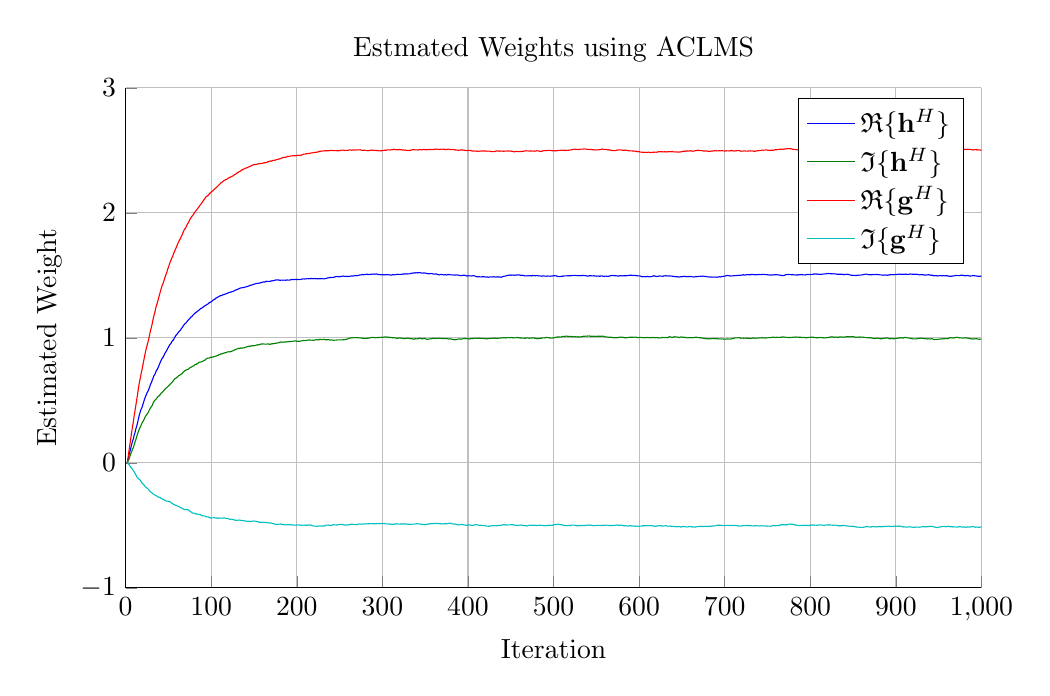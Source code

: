 % This file was created by matlab2tikz v0.4.7 (commit 44134c85eb3358c0baa3170d61c6d0937d5641a2) running on MATLAB 8.3.
% Copyright (c) 2008--2014, Nico Schlömer <nico.schloemer@gmail.com>
% All rights reserved.
% Minimal pgfplots version: 1.3
% 
% The latest updates can be retrieved from
%   http://www.mathworks.com/matlabcentral/fileexchange/22022-matlab2tikz
% where you can also make suggestions and rate matlab2tikz.
% 
%
% defining custom colors
\definecolor{mycolor1}{rgb}{0.0,0.75,0.75}%
%
\begin{tikzpicture}

\begin{axis}[%
width=4.279in,
height=2.5in,
scale only axis,
xmin=0,
xmax=1000,
xlabel={Iteration},
xmajorgrids,
ymin=-1,
ymax=3,
ylabel={Estimated Weight},
ymajorgrids,
title={Estmated Weights using ACLMS},
axis x line*=bottom,
axis y line*=left,
legend style={draw=black,fill=white,legend cell align=left}
]
\addplot [color=blue,solid]
  table[row sep=crcr]{1	0\\
2	0\\
3	0.033\\
4	0.066\\
5	0.091\\
6	0.116\\
7	0.147\\
8	0.171\\
9	0.191\\
10	0.222\\
11	0.244\\
12	0.273\\
13	0.296\\
14	0.322\\
15	0.354\\
16	0.385\\
17	0.407\\
18	0.428\\
19	0.441\\
20	0.463\\
21	0.485\\
22	0.507\\
23	0.527\\
24	0.543\\
25	0.56\\
26	0.572\\
27	0.588\\
28	0.605\\
29	0.627\\
30	0.64\\
31	0.66\\
32	0.678\\
33	0.696\\
34	0.706\\
35	0.722\\
36	0.74\\
37	0.748\\
38	0.763\\
39	0.78\\
40	0.797\\
41	0.813\\
42	0.828\\
43	0.839\\
44	0.848\\
45	0.862\\
46	0.878\\
47	0.888\\
48	0.9\\
49	0.914\\
50	0.924\\
51	0.938\\
52	0.949\\
53	0.956\\
54	0.97\\
55	0.979\\
56	0.985\\
57	1.0\\
58	1.011\\
59	1.022\\
60	1.029\\
61	1.038\\
62	1.048\\
63	1.054\\
64	1.061\\
65	1.074\\
66	1.081\\
67	1.092\\
68	1.102\\
69	1.111\\
70	1.117\\
71	1.123\\
72	1.134\\
73	1.141\\
74	1.149\\
75	1.154\\
76	1.165\\
77	1.168\\
78	1.176\\
79	1.184\\
80	1.191\\
81	1.197\\
82	1.203\\
83	1.207\\
84	1.212\\
85	1.218\\
86	1.223\\
87	1.23\\
88	1.236\\
89	1.238\\
90	1.244\\
91	1.248\\
92	1.253\\
93	1.258\\
94	1.262\\
95	1.267\\
96	1.27\\
97	1.276\\
98	1.283\\
99	1.285\\
100	1.289\\
101	1.295\\
102	1.302\\
103	1.304\\
104	1.308\\
105	1.315\\
106	1.32\\
107	1.323\\
108	1.327\\
109	1.331\\
110	1.336\\
111	1.337\\
112	1.338\\
113	1.342\\
114	1.346\\
115	1.347\\
116	1.35\\
117	1.351\\
118	1.356\\
119	1.356\\
120	1.361\\
121	1.364\\
122	1.364\\
123	1.367\\
124	1.369\\
125	1.371\\
126	1.373\\
127	1.378\\
128	1.381\\
129	1.383\\
130	1.386\\
131	1.39\\
132	1.391\\
133	1.396\\
134	1.398\\
135	1.4\\
136	1.401\\
137	1.402\\
138	1.403\\
139	1.405\\
140	1.407\\
141	1.409\\
142	1.41\\
143	1.414\\
144	1.415\\
145	1.419\\
146	1.42\\
147	1.423\\
148	1.424\\
149	1.427\\
150	1.429\\
151	1.432\\
152	1.433\\
153	1.435\\
154	1.436\\
155	1.438\\
156	1.437\\
157	1.439\\
158	1.443\\
159	1.442\\
160	1.445\\
161	1.448\\
162	1.447\\
163	1.447\\
164	1.453\\
165	1.451\\
166	1.452\\
167	1.452\\
168	1.452\\
169	1.453\\
170	1.455\\
171	1.457\\
172	1.456\\
173	1.458\\
174	1.46\\
175	1.463\\
176	1.463\\
177	1.464\\
178	1.463\\
179	1.463\\
180	1.461\\
181	1.461\\
182	1.462\\
183	1.462\\
184	1.461\\
185	1.462\\
186	1.462\\
187	1.46\\
188	1.463\\
189	1.463\\
190	1.462\\
191	1.462\\
192	1.463\\
193	1.465\\
194	1.467\\
195	1.467\\
196	1.466\\
197	1.467\\
198	1.467\\
199	1.468\\
200	1.466\\
201	1.467\\
202	1.468\\
203	1.466\\
204	1.468\\
205	1.468\\
206	1.47\\
207	1.472\\
208	1.472\\
209	1.47\\
210	1.472\\
211	1.472\\
212	1.474\\
213	1.474\\
214	1.473\\
215	1.474\\
216	1.473\\
217	1.475\\
218	1.474\\
219	1.473\\
220	1.475\\
221	1.474\\
222	1.473\\
223	1.474\\
224	1.473\\
225	1.473\\
226	1.472\\
227	1.474\\
228	1.473\\
229	1.474\\
230	1.474\\
231	1.472\\
232	1.472\\
233	1.474\\
234	1.475\\
235	1.476\\
236	1.48\\
237	1.48\\
238	1.482\\
239	1.483\\
240	1.483\\
241	1.483\\
242	1.484\\
243	1.484\\
244	1.487\\
245	1.488\\
246	1.49\\
247	1.492\\
248	1.49\\
249	1.489\\
250	1.488\\
251	1.491\\
252	1.492\\
253	1.492\\
254	1.495\\
255	1.494\\
256	1.492\\
257	1.492\\
258	1.491\\
259	1.493\\
260	1.491\\
261	1.492\\
262	1.493\\
263	1.494\\
264	1.496\\
265	1.494\\
266	1.495\\
267	1.497\\
268	1.498\\
269	1.498\\
270	1.497\\
271	1.498\\
272	1.5\\
273	1.502\\
274	1.503\\
275	1.504\\
276	1.507\\
277	1.506\\
278	1.505\\
279	1.508\\
280	1.507\\
281	1.507\\
282	1.51\\
283	1.507\\
284	1.507\\
285	1.508\\
286	1.507\\
287	1.51\\
288	1.509\\
289	1.51\\
290	1.511\\
291	1.509\\
292	1.51\\
293	1.511\\
294	1.51\\
295	1.507\\
296	1.507\\
297	1.506\\
298	1.505\\
299	1.506\\
300	1.504\\
301	1.505\\
302	1.505\\
303	1.504\\
304	1.506\\
305	1.505\\
306	1.506\\
307	1.506\\
308	1.503\\
309	1.504\\
310	1.502\\
311	1.503\\
312	1.506\\
313	1.505\\
314	1.504\\
315	1.505\\
316	1.507\\
317	1.509\\
318	1.508\\
319	1.508\\
320	1.508\\
321	1.508\\
322	1.508\\
323	1.509\\
324	1.511\\
325	1.511\\
326	1.511\\
327	1.511\\
328	1.513\\
329	1.511\\
330	1.512\\
331	1.512\\
332	1.512\\
333	1.516\\
334	1.516\\
335	1.518\\
336	1.519\\
337	1.519\\
338	1.519\\
339	1.521\\
340	1.52\\
341	1.522\\
342	1.52\\
343	1.522\\
344	1.522\\
345	1.52\\
346	1.518\\
347	1.518\\
348	1.52\\
349	1.518\\
350	1.519\\
351	1.517\\
352	1.515\\
353	1.514\\
354	1.512\\
355	1.514\\
356	1.514\\
357	1.514\\
358	1.514\\
359	1.512\\
360	1.51\\
361	1.51\\
362	1.511\\
363	1.512\\
364	1.508\\
365	1.506\\
366	1.504\\
367	1.505\\
368	1.507\\
369	1.507\\
370	1.506\\
371	1.505\\
372	1.503\\
373	1.506\\
374	1.505\\
375	1.503\\
376	1.505\\
377	1.507\\
378	1.507\\
379	1.505\\
380	1.504\\
381	1.504\\
382	1.504\\
383	1.502\\
384	1.502\\
385	1.503\\
386	1.503\\
387	1.504\\
388	1.502\\
389	1.502\\
390	1.5\\
391	1.498\\
392	1.498\\
393	1.499\\
394	1.501\\
395	1.501\\
396	1.501\\
397	1.499\\
398	1.497\\
399	1.494\\
400	1.496\\
401	1.497\\
402	1.496\\
403	1.496\\
404	1.495\\
405	1.496\\
406	1.498\\
407	1.497\\
408	1.495\\
409	1.493\\
410	1.489\\
411	1.489\\
412	1.488\\
413	1.49\\
414	1.488\\
415	1.488\\
416	1.487\\
417	1.489\\
418	1.489\\
419	1.489\\
420	1.487\\
421	1.486\\
422	1.487\\
423	1.487\\
424	1.485\\
425	1.486\\
426	1.488\\
427	1.488\\
428	1.487\\
429	1.488\\
430	1.489\\
431	1.487\\
432	1.486\\
433	1.488\\
434	1.487\\
435	1.489\\
436	1.486\\
437	1.487\\
438	1.486\\
439	1.485\\
440	1.488\\
441	1.491\\
442	1.493\\
443	1.494\\
444	1.494\\
445	1.498\\
446	1.499\\
447	1.5\\
448	1.501\\
449	1.503\\
450	1.503\\
451	1.501\\
452	1.502\\
453	1.503\\
454	1.501\\
455	1.502\\
456	1.501\\
457	1.504\\
458	1.503\\
459	1.504\\
460	1.503\\
461	1.502\\
462	1.499\\
463	1.501\\
464	1.501\\
465	1.498\\
466	1.497\\
467	1.496\\
468	1.496\\
469	1.497\\
470	1.496\\
471	1.497\\
472	1.498\\
473	1.498\\
474	1.495\\
475	1.499\\
476	1.499\\
477	1.497\\
478	1.498\\
479	1.497\\
480	1.498\\
481	1.498\\
482	1.497\\
483	1.495\\
484	1.496\\
485	1.496\\
486	1.493\\
487	1.495\\
488	1.496\\
489	1.495\\
490	1.494\\
491	1.494\\
492	1.493\\
493	1.495\\
494	1.494\\
495	1.494\\
496	1.493\\
497	1.494\\
498	1.495\\
499	1.495\\
500	1.498\\
501	1.497\\
502	1.496\\
503	1.497\\
504	1.494\\
505	1.49\\
506	1.492\\
507	1.49\\
508	1.49\\
509	1.493\\
510	1.493\\
511	1.492\\
512	1.496\\
513	1.496\\
514	1.496\\
515	1.496\\
516	1.497\\
517	1.496\\
518	1.497\\
519	1.497\\
520	1.497\\
521	1.499\\
522	1.498\\
523	1.499\\
524	1.5\\
525	1.499\\
526	1.499\\
527	1.498\\
528	1.498\\
529	1.497\\
530	1.499\\
531	1.498\\
532	1.497\\
533	1.499\\
534	1.501\\
535	1.498\\
536	1.498\\
537	1.498\\
538	1.497\\
539	1.495\\
540	1.494\\
541	1.495\\
542	1.497\\
543	1.497\\
544	1.497\\
545	1.496\\
546	1.496\\
547	1.497\\
548	1.495\\
549	1.496\\
550	1.493\\
551	1.494\\
552	1.494\\
553	1.495\\
554	1.492\\
555	1.495\\
556	1.496\\
557	1.495\\
558	1.493\\
559	1.491\\
560	1.494\\
561	1.494\\
562	1.493\\
563	1.492\\
564	1.492\\
565	1.495\\
566	1.495\\
567	1.498\\
568	1.499\\
569	1.499\\
570	1.498\\
571	1.499\\
572	1.497\\
573	1.497\\
574	1.496\\
575	1.495\\
576	1.495\\
577	1.497\\
578	1.496\\
579	1.497\\
580	1.496\\
581	1.497\\
582	1.496\\
583	1.497\\
584	1.497\\
585	1.497\\
586	1.498\\
587	1.499\\
588	1.5\\
589	1.501\\
590	1.501\\
591	1.501\\
592	1.5\\
593	1.5\\
594	1.5\\
595	1.499\\
596	1.499\\
597	1.497\\
598	1.497\\
599	1.496\\
600	1.496\\
601	1.495\\
602	1.493\\
603	1.49\\
604	1.489\\
605	1.49\\
606	1.49\\
607	1.489\\
608	1.489\\
609	1.491\\
610	1.491\\
611	1.489\\
612	1.488\\
613	1.49\\
614	1.49\\
615	1.492\\
616	1.493\\
617	1.497\\
618	1.496\\
619	1.493\\
620	1.491\\
621	1.492\\
622	1.493\\
623	1.494\\
624	1.495\\
625	1.494\\
626	1.494\\
627	1.493\\
628	1.493\\
629	1.496\\
630	1.496\\
631	1.498\\
632	1.495\\
633	1.496\\
634	1.495\\
635	1.495\\
636	1.496\\
637	1.495\\
638	1.494\\
639	1.493\\
640	1.491\\
641	1.492\\
642	1.49\\
643	1.489\\
644	1.489\\
645	1.489\\
646	1.487\\
647	1.487\\
648	1.488\\
649	1.49\\
650	1.489\\
651	1.491\\
652	1.491\\
653	1.493\\
654	1.49\\
655	1.489\\
656	1.49\\
657	1.49\\
658	1.491\\
659	1.489\\
660	1.491\\
661	1.491\\
662	1.488\\
663	1.488\\
664	1.487\\
665	1.488\\
666	1.491\\
667	1.489\\
668	1.491\\
669	1.492\\
670	1.492\\
671	1.492\\
672	1.493\\
673	1.494\\
674	1.493\\
675	1.494\\
676	1.493\\
677	1.49\\
678	1.491\\
679	1.49\\
680	1.488\\
681	1.488\\
682	1.487\\
683	1.487\\
684	1.486\\
685	1.487\\
686	1.486\\
687	1.486\\
688	1.486\\
689	1.487\\
690	1.486\\
691	1.485\\
692	1.487\\
693	1.487\\
694	1.489\\
695	1.487\\
696	1.489\\
697	1.492\\
698	1.492\\
699	1.493\\
700	1.494\\
701	1.495\\
702	1.498\\
703	1.5\\
704	1.498\\
705	1.497\\
706	1.496\\
707	1.494\\
708	1.496\\
709	1.496\\
710	1.496\\
711	1.497\\
712	1.498\\
713	1.498\\
714	1.499\\
715	1.499\\
716	1.5\\
717	1.501\\
718	1.5\\
719	1.501\\
720	1.503\\
721	1.503\\
722	1.505\\
723	1.502\\
724	1.503\\
725	1.504\\
726	1.506\\
727	1.506\\
728	1.505\\
729	1.506\\
730	1.504\\
731	1.507\\
732	1.507\\
733	1.507\\
734	1.506\\
735	1.505\\
736	1.505\\
737	1.504\\
738	1.507\\
739	1.505\\
740	1.507\\
741	1.507\\
742	1.506\\
743	1.507\\
744	1.508\\
745	1.508\\
746	1.508\\
747	1.506\\
748	1.506\\
749	1.506\\
750	1.505\\
751	1.503\\
752	1.504\\
753	1.502\\
754	1.503\\
755	1.503\\
756	1.503\\
757	1.504\\
758	1.505\\
759	1.504\\
760	1.506\\
761	1.506\\
762	1.503\\
763	1.504\\
764	1.503\\
765	1.502\\
766	1.499\\
767	1.499\\
768	1.499\\
769	1.498\\
770	1.501\\
771	1.505\\
772	1.506\\
773	1.506\\
774	1.508\\
775	1.507\\
776	1.506\\
777	1.506\\
778	1.505\\
779	1.505\\
780	1.506\\
781	1.504\\
782	1.504\\
783	1.503\\
784	1.503\\
785	1.502\\
786	1.505\\
787	1.505\\
788	1.504\\
789	1.506\\
790	1.506\\
791	1.505\\
792	1.504\\
793	1.504\\
794	1.503\\
795	1.505\\
796	1.508\\
797	1.507\\
798	1.508\\
799	1.506\\
800	1.506\\
801	1.508\\
802	1.508\\
803	1.508\\
804	1.511\\
805	1.511\\
806	1.511\\
807	1.509\\
808	1.512\\
809	1.51\\
810	1.509\\
811	1.508\\
812	1.508\\
813	1.509\\
814	1.51\\
815	1.51\\
816	1.511\\
817	1.512\\
818	1.512\\
819	1.513\\
820	1.514\\
821	1.516\\
822	1.514\\
823	1.514\\
824	1.513\\
825	1.513\\
826	1.512\\
827	1.513\\
828	1.512\\
829	1.512\\
830	1.511\\
831	1.509\\
832	1.509\\
833	1.509\\
834	1.509\\
835	1.509\\
836	1.509\\
837	1.509\\
838	1.508\\
839	1.505\\
840	1.507\\
841	1.508\\
842	1.508\\
843	1.508\\
844	1.509\\
845	1.506\\
846	1.505\\
847	1.502\\
848	1.501\\
849	1.501\\
850	1.5\\
851	1.5\\
852	1.5\\
853	1.499\\
854	1.498\\
855	1.502\\
856	1.501\\
857	1.502\\
858	1.502\\
859	1.502\\
860	1.504\\
861	1.504\\
862	1.506\\
863	1.508\\
864	1.508\\
865	1.51\\
866	1.51\\
867	1.507\\
868	1.506\\
869	1.505\\
870	1.506\\
871	1.505\\
872	1.505\\
873	1.507\\
874	1.506\\
875	1.506\\
876	1.507\\
877	1.507\\
878	1.506\\
879	1.507\\
880	1.506\\
881	1.504\\
882	1.504\\
883	1.504\\
884	1.502\\
885	1.501\\
886	1.502\\
887	1.503\\
888	1.503\\
889	1.502\\
890	1.501\\
891	1.503\\
892	1.503\\
893	1.505\\
894	1.505\\
895	1.506\\
896	1.506\\
897	1.505\\
898	1.506\\
899	1.507\\
900	1.508\\
901	1.507\\
902	1.508\\
903	1.509\\
904	1.51\\
905	1.509\\
906	1.509\\
907	1.507\\
908	1.509\\
909	1.508\\
910	1.51\\
911	1.508\\
912	1.51\\
913	1.507\\
914	1.508\\
915	1.508\\
916	1.51\\
917	1.511\\
918	1.51\\
919	1.509\\
920	1.509\\
921	1.509\\
922	1.509\\
923	1.508\\
924	1.509\\
925	1.508\\
926	1.508\\
927	1.504\\
928	1.504\\
929	1.506\\
930	1.506\\
931	1.504\\
932	1.505\\
933	1.503\\
934	1.503\\
935	1.502\\
936	1.503\\
937	1.504\\
938	1.505\\
939	1.505\\
940	1.502\\
941	1.501\\
942	1.501\\
943	1.501\\
944	1.497\\
945	1.497\\
946	1.498\\
947	1.497\\
948	1.497\\
949	1.495\\
950	1.496\\
951	1.498\\
952	1.498\\
953	1.497\\
954	1.496\\
955	1.498\\
956	1.497\\
957	1.496\\
958	1.498\\
959	1.497\\
960	1.497\\
961	1.495\\
962	1.493\\
963	1.493\\
964	1.494\\
965	1.492\\
966	1.494\\
967	1.496\\
968	1.496\\
969	1.497\\
970	1.5\\
971	1.5\\
972	1.498\\
973	1.498\\
974	1.498\\
975	1.499\\
976	1.502\\
977	1.501\\
978	1.501\\
979	1.499\\
980	1.497\\
981	1.498\\
982	1.497\\
983	1.498\\
984	1.499\\
985	1.497\\
986	1.495\\
987	1.494\\
988	1.496\\
989	1.496\\
990	1.498\\
991	1.498\\
992	1.497\\
993	1.496\\
994	1.496\\
995	1.493\\
996	1.494\\
997	1.492\\
998	1.494\\
999	1.493\\
1000	1.494\\
};
\addlegendentry{$\mathfrak{R} \{ \mathbf{h}^H \} $};

\addplot [color=black!50!green,solid]
  table[row sep=crcr]{1	0\\
2	0\\
3	0.017\\
4	0.031\\
5	0.051\\
6	0.074\\
7	0.09\\
8	0.109\\
9	0.122\\
10	0.144\\
11	0.167\\
12	0.187\\
13	0.212\\
14	0.234\\
15	0.252\\
16	0.271\\
17	0.285\\
18	0.3\\
19	0.318\\
20	0.328\\
21	0.341\\
22	0.354\\
23	0.37\\
24	0.381\\
25	0.39\\
26	0.399\\
27	0.412\\
28	0.427\\
29	0.438\\
30	0.449\\
31	0.458\\
32	0.476\\
33	0.49\\
34	0.5\\
35	0.506\\
36	0.514\\
37	0.523\\
38	0.531\\
39	0.535\\
40	0.542\\
41	0.554\\
42	0.561\\
43	0.565\\
44	0.574\\
45	0.582\\
46	0.59\\
47	0.597\\
48	0.602\\
49	0.609\\
50	0.616\\
51	0.621\\
52	0.63\\
53	0.636\\
54	0.643\\
55	0.649\\
56	0.661\\
57	0.668\\
58	0.676\\
59	0.678\\
60	0.685\\
61	0.69\\
62	0.697\\
63	0.7\\
64	0.706\\
65	0.71\\
66	0.715\\
67	0.723\\
68	0.73\\
69	0.736\\
70	0.741\\
71	0.743\\
72	0.747\\
73	0.748\\
74	0.754\\
75	0.761\\
76	0.764\\
77	0.767\\
78	0.772\\
79	0.775\\
80	0.778\\
81	0.785\\
82	0.789\\
83	0.789\\
84	0.795\\
85	0.8\\
86	0.806\\
87	0.806\\
88	0.807\\
89	0.81\\
90	0.812\\
91	0.817\\
92	0.821\\
93	0.822\\
94	0.831\\
95	0.836\\
96	0.838\\
97	0.838\\
98	0.839\\
99	0.845\\
100	0.845\\
101	0.845\\
102	0.846\\
103	0.85\\
104	0.851\\
105	0.853\\
106	0.855\\
107	0.858\\
108	0.859\\
109	0.865\\
110	0.867\\
111	0.872\\
112	0.87\\
113	0.873\\
114	0.876\\
115	0.879\\
116	0.881\\
117	0.881\\
118	0.884\\
119	0.888\\
120	0.888\\
121	0.889\\
122	0.888\\
123	0.89\\
124	0.894\\
125	0.896\\
126	0.898\\
127	0.903\\
128	0.905\\
129	0.909\\
130	0.912\\
131	0.912\\
132	0.917\\
133	0.915\\
134	0.919\\
135	0.917\\
136	0.919\\
137	0.919\\
138	0.92\\
139	0.921\\
140	0.926\\
141	0.926\\
142	0.929\\
143	0.931\\
144	0.934\\
145	0.933\\
146	0.933\\
147	0.936\\
148	0.937\\
149	0.937\\
150	0.937\\
151	0.939\\
152	0.94\\
153	0.942\\
154	0.945\\
155	0.944\\
156	0.945\\
157	0.947\\
158	0.951\\
159	0.951\\
160	0.951\\
161	0.952\\
162	0.95\\
163	0.95\\
164	0.95\\
165	0.95\\
166	0.951\\
167	0.952\\
168	0.949\\
169	0.949\\
170	0.951\\
171	0.953\\
172	0.953\\
173	0.953\\
174	0.956\\
175	0.957\\
176	0.957\\
177	0.959\\
178	0.96\\
179	0.962\\
180	0.963\\
181	0.966\\
182	0.968\\
183	0.965\\
184	0.966\\
185	0.967\\
186	0.967\\
187	0.967\\
188	0.967\\
189	0.969\\
190	0.97\\
191	0.969\\
192	0.97\\
193	0.97\\
194	0.972\\
195	0.972\\
196	0.974\\
197	0.974\\
198	0.976\\
199	0.974\\
200	0.973\\
201	0.973\\
202	0.973\\
203	0.972\\
204	0.974\\
205	0.976\\
206	0.976\\
207	0.978\\
208	0.98\\
209	0.978\\
210	0.978\\
211	0.979\\
212	0.981\\
213	0.982\\
214	0.983\\
215	0.983\\
216	0.981\\
217	0.982\\
218	0.982\\
219	0.981\\
220	0.98\\
221	0.983\\
222	0.984\\
223	0.986\\
224	0.984\\
225	0.985\\
226	0.985\\
227	0.989\\
228	0.987\\
229	0.986\\
230	0.986\\
231	0.988\\
232	0.989\\
233	0.985\\
234	0.985\\
235	0.985\\
236	0.985\\
237	0.986\\
238	0.983\\
239	0.983\\
240	0.984\\
241	0.984\\
242	0.981\\
243	0.98\\
244	0.982\\
245	0.982\\
246	0.982\\
247	0.984\\
248	0.984\\
249	0.984\\
250	0.984\\
251	0.984\\
252	0.984\\
253	0.984\\
254	0.985\\
255	0.985\\
256	0.986\\
257	0.987\\
258	0.989\\
259	0.99\\
260	0.994\\
261	0.997\\
262	0.998\\
263	0.998\\
264	1.001\\
265	1.0\\
266	1.001\\
267	1.002\\
268	1.002\\
269	1.002\\
270	1.001\\
271	1.002\\
272	1.001\\
273	1.0\\
274	0.999\\
275	1.0\\
276	0.998\\
277	0.996\\
278	0.997\\
279	0.996\\
280	0.995\\
281	0.996\\
282	0.998\\
283	0.997\\
284	0.999\\
285	0.999\\
286	1.001\\
287	1.003\\
288	1.003\\
289	1.004\\
290	1.003\\
291	1.002\\
292	1.001\\
293	1.002\\
294	1.003\\
295	1.003\\
296	1.003\\
297	1.003\\
298	1.004\\
299	1.005\\
300	1.006\\
301	1.005\\
302	1.006\\
303	1.007\\
304	1.007\\
305	1.008\\
306	1.005\\
307	1.005\\
308	1.005\\
309	1.004\\
310	1.004\\
311	1.002\\
312	1.0\\
313	1.002\\
314	1.0\\
315	1.0\\
316	0.999\\
317	0.995\\
318	0.996\\
319	1.0\\
320	0.998\\
321	0.999\\
322	0.998\\
323	0.997\\
324	0.994\\
325	0.994\\
326	0.995\\
327	0.995\\
328	0.997\\
329	0.998\\
330	0.996\\
331	0.997\\
332	0.994\\
333	0.994\\
334	0.993\\
335	0.993\\
336	0.99\\
337	0.989\\
338	0.993\\
339	0.993\\
340	0.992\\
341	0.993\\
342	0.994\\
343	0.997\\
344	0.997\\
345	0.995\\
346	0.993\\
347	0.993\\
348	0.994\\
349	0.997\\
350	0.994\\
351	0.99\\
352	0.989\\
353	0.989\\
354	0.99\\
355	0.991\\
356	0.992\\
357	0.993\\
358	0.994\\
359	0.997\\
360	0.997\\
361	0.995\\
362	0.996\\
363	0.995\\
364	0.995\\
365	0.997\\
366	0.998\\
367	0.996\\
368	0.996\\
369	0.994\\
370	0.995\\
371	0.995\\
372	0.994\\
373	0.995\\
374	0.994\\
375	0.994\\
376	0.994\\
377	0.991\\
378	0.991\\
379	0.993\\
380	0.991\\
381	0.989\\
382	0.989\\
383	0.987\\
384	0.985\\
385	0.985\\
386	0.986\\
387	0.987\\
388	0.989\\
389	0.991\\
390	0.991\\
391	0.991\\
392	0.989\\
393	0.991\\
394	0.994\\
395	0.994\\
396	0.995\\
397	0.994\\
398	0.994\\
399	0.993\\
400	0.994\\
401	0.993\\
402	0.991\\
403	0.993\\
404	0.994\\
405	0.994\\
406	0.995\\
407	0.994\\
408	0.997\\
409	0.998\\
410	0.997\\
411	0.996\\
412	0.997\\
413	0.998\\
414	0.996\\
415	0.995\\
416	0.996\\
417	0.996\\
418	0.995\\
419	0.994\\
420	0.994\\
421	0.993\\
422	0.992\\
423	0.993\\
424	0.994\\
425	0.995\\
426	0.996\\
427	0.996\\
428	0.997\\
429	0.998\\
430	0.997\\
431	0.996\\
432	0.999\\
433	0.996\\
434	0.996\\
435	0.997\\
436	0.998\\
437	0.998\\
438	0.999\\
439	0.999\\
440	1.0\\
441	1.001\\
442	1.001\\
443	1.002\\
444	0.999\\
445	1.0\\
446	1.002\\
447	1.002\\
448	1.003\\
449	1.002\\
450	1.001\\
451	1.003\\
452	1.001\\
453	1.001\\
454	1.0\\
455	1.0\\
456	1.0\\
457	1.003\\
458	1.003\\
459	1.001\\
460	1.001\\
461	0.999\\
462	0.999\\
463	0.999\\
464	0.998\\
465	0.998\\
466	0.997\\
467	0.997\\
468	1.001\\
469	0.999\\
470	1.0\\
471	0.998\\
472	0.997\\
473	0.998\\
474	0.999\\
475	0.999\\
476	1.0\\
477	0.999\\
478	0.997\\
479	0.997\\
480	0.995\\
481	0.995\\
482	0.993\\
483	0.996\\
484	0.997\\
485	0.996\\
486	0.997\\
487	1.0\\
488	1.0\\
489	1.0\\
490	0.999\\
491	1.004\\
492	1.004\\
493	1.002\\
494	1.002\\
495	0.999\\
496	1.0\\
497	0.998\\
498	0.998\\
499	0.999\\
500	1.0\\
501	1.001\\
502	1.003\\
503	1.005\\
504	1.007\\
505	1.007\\
506	1.007\\
507	1.008\\
508	1.006\\
509	1.007\\
510	1.01\\
511	1.012\\
512	1.01\\
513	1.011\\
514	1.013\\
515	1.014\\
516	1.013\\
517	1.012\\
518	1.01\\
519	1.012\\
520	1.012\\
521	1.011\\
522	1.009\\
523	1.008\\
524	1.009\\
525	1.01\\
526	1.009\\
527	1.008\\
528	1.007\\
529	1.009\\
530	1.008\\
531	1.006\\
532	1.008\\
533	1.01\\
534	1.01\\
535	1.013\\
536	1.012\\
537	1.014\\
538	1.014\\
539	1.013\\
540	1.015\\
541	1.014\\
542	1.015\\
543	1.013\\
544	1.013\\
545	1.012\\
546	1.013\\
547	1.012\\
548	1.013\\
549	1.012\\
550	1.011\\
551	1.014\\
552	1.013\\
553	1.013\\
554	1.013\\
555	1.013\\
556	1.012\\
557	1.014\\
558	1.013\\
559	1.012\\
560	1.009\\
561	1.007\\
562	1.008\\
563	1.006\\
564	1.005\\
565	1.005\\
566	1.004\\
567	1.005\\
568	1.005\\
569	1.002\\
570	1.001\\
571	1.002\\
572	1.001\\
573	1.001\\
574	1.001\\
575	1.003\\
576	1.003\\
577	1.005\\
578	1.006\\
579	1.005\\
580	1.005\\
581	1.005\\
582	1.003\\
583	1.0\\
584	1.001\\
585	1.0\\
586	1.002\\
587	1.003\\
588	1.004\\
589	1.005\\
590	1.005\\
591	1.005\\
592	1.006\\
593	1.004\\
594	1.006\\
595	1.006\\
596	1.006\\
597	1.005\\
598	1.002\\
599	1.002\\
600	1.003\\
601	1.004\\
602	1.004\\
603	1.003\\
604	1.002\\
605	1.001\\
606	1.002\\
607	1.003\\
608	1.001\\
609	1.002\\
610	1.004\\
611	1.002\\
612	1.001\\
613	1.003\\
614	1.001\\
615	1.002\\
616	1.003\\
617	1.004\\
618	1.001\\
619	1.001\\
620	1.003\\
621	1.001\\
622	1.001\\
623	0.999\\
624	1.0\\
625	1.0\\
626	1.001\\
627	1.003\\
628	1.003\\
629	1.002\\
630	1.002\\
631	1.003\\
632	1.002\\
633	1.001\\
634	1.005\\
635	1.009\\
636	1.008\\
637	1.007\\
638	1.005\\
639	1.004\\
640	1.007\\
641	1.009\\
642	1.007\\
643	1.008\\
644	1.007\\
645	1.006\\
646	1.005\\
647	1.002\\
648	1.005\\
649	1.007\\
650	1.008\\
651	1.005\\
652	1.004\\
653	1.005\\
654	1.004\\
655	1.003\\
656	1.0\\
657	1.0\\
658	1.002\\
659	1.002\\
660	1.001\\
661	1.002\\
662	1.001\\
663	1.003\\
664	1.002\\
665	1.003\\
666	1.005\\
667	1.006\\
668	1.002\\
669	1.003\\
670	1.001\\
671	1.001\\
672	1.001\\
673	0.999\\
674	0.998\\
675	0.997\\
676	0.994\\
677	0.995\\
678	0.994\\
679	0.993\\
680	0.993\\
681	0.992\\
682	0.993\\
683	0.992\\
684	0.993\\
685	0.994\\
686	0.995\\
687	0.995\\
688	0.993\\
689	0.995\\
690	0.993\\
691	0.995\\
692	0.993\\
693	0.991\\
694	0.992\\
695	0.992\\
696	0.991\\
697	0.992\\
698	0.992\\
699	0.989\\
700	0.99\\
701	0.99\\
702	0.991\\
703	0.991\\
704	0.992\\
705	0.99\\
706	0.99\\
707	0.991\\
708	0.992\\
709	0.995\\
710	0.996\\
711	0.997\\
712	1.0\\
713	1.0\\
714	1.0\\
715	1.0\\
716	1.002\\
717	1.001\\
718	1.0\\
719	0.997\\
720	0.998\\
721	0.998\\
722	0.997\\
723	0.998\\
724	0.997\\
725	0.999\\
726	0.997\\
727	0.997\\
728	0.997\\
729	0.995\\
730	0.994\\
731	0.996\\
732	0.997\\
733	0.999\\
734	0.999\\
735	0.997\\
736	0.998\\
737	0.997\\
738	0.998\\
739	0.998\\
740	1.0\\
741	0.999\\
742	1.0\\
743	1.001\\
744	1.001\\
745	0.999\\
746	1.0\\
747	0.999\\
748	0.999\\
749	1.0\\
750	1.0\\
751	1.002\\
752	1.002\\
753	1.002\\
754	1.003\\
755	1.004\\
756	1.005\\
757	1.006\\
758	1.005\\
759	1.003\\
760	1.004\\
761	1.005\\
762	1.004\\
763	1.004\\
764	1.004\\
765	1.005\\
766	1.005\\
767	1.007\\
768	1.008\\
769	1.007\\
770	1.006\\
771	1.005\\
772	1.004\\
773	1.004\\
774	1.004\\
775	1.002\\
776	1.004\\
777	1.003\\
778	1.004\\
779	1.004\\
780	1.006\\
781	1.005\\
782	1.006\\
783	1.008\\
784	1.006\\
785	1.006\\
786	1.005\\
787	1.005\\
788	1.005\\
789	1.005\\
790	1.003\\
791	1.004\\
792	1.004\\
793	1.003\\
794	1.002\\
795	1.001\\
796	1.001\\
797	1.003\\
798	1.004\\
799	1.004\\
800	1.005\\
801	1.006\\
802	1.004\\
803	1.005\\
804	1.005\\
805	1.003\\
806	1.002\\
807	1.001\\
808	1.001\\
809	1.001\\
810	1.003\\
811	1.002\\
812	1.003\\
813	1.002\\
814	1.002\\
815	1.001\\
816	0.999\\
817	1.0\\
818	1.0\\
819	1.001\\
820	1.002\\
821	1.003\\
822	1.006\\
823	1.004\\
824	1.007\\
825	1.009\\
826	1.007\\
827	1.008\\
828	1.004\\
829	1.005\\
830	1.007\\
831	1.005\\
832	1.005\\
833	1.005\\
834	1.007\\
835	1.007\\
836	1.008\\
837	1.007\\
838	1.006\\
839	1.005\\
840	1.007\\
841	1.008\\
842	1.009\\
843	1.009\\
844	1.01\\
845	1.009\\
846	1.008\\
847	1.009\\
848	1.01\\
849	1.01\\
850	1.01\\
851	1.007\\
852	1.007\\
853	1.005\\
854	1.006\\
855	1.004\\
856	1.006\\
857	1.007\\
858	1.005\\
859	1.007\\
860	1.006\\
861	1.006\\
862	1.005\\
863	1.004\\
864	1.004\\
865	1.002\\
866	1.002\\
867	1.001\\
868	1.001\\
869	1.0\\
870	1.002\\
871	1.0\\
872	0.998\\
873	0.997\\
874	0.996\\
875	0.995\\
876	0.996\\
877	0.997\\
878	0.998\\
879	0.997\\
880	0.996\\
881	0.994\\
882	0.993\\
883	0.993\\
884	0.994\\
885	0.995\\
886	0.998\\
887	0.997\\
888	0.998\\
889	0.999\\
890	0.999\\
891	0.998\\
892	0.994\\
893	0.992\\
894	0.994\\
895	0.996\\
896	0.994\\
897	0.992\\
898	0.993\\
899	0.995\\
900	0.996\\
901	0.996\\
902	0.997\\
903	0.999\\
904	1.001\\
905	0.998\\
906	1.001\\
907	1.0\\
908	0.999\\
909	0.999\\
910	1.003\\
911	1.003\\
912	1.003\\
913	1.0\\
914	1.0\\
915	0.999\\
916	0.997\\
917	0.996\\
918	0.995\\
919	0.993\\
920	0.992\\
921	0.992\\
922	0.992\\
923	0.992\\
924	0.992\\
925	0.994\\
926	0.995\\
927	0.996\\
928	0.997\\
929	0.997\\
930	0.998\\
931	0.997\\
932	0.995\\
933	0.994\\
934	0.993\\
935	0.995\\
936	0.994\\
937	0.991\\
938	0.992\\
939	0.993\\
940	0.991\\
941	0.992\\
942	0.994\\
943	0.991\\
944	0.988\\
945	0.986\\
946	0.988\\
947	0.988\\
948	0.987\\
949	0.99\\
950	0.989\\
951	0.99\\
952	0.991\\
953	0.99\\
954	0.993\\
955	0.992\\
956	0.994\\
957	0.993\\
958	0.994\\
959	0.994\\
960	0.993\\
961	0.995\\
962	0.998\\
963	1.001\\
964	1.001\\
965	1.0\\
966	0.999\\
967	1.001\\
968	0.999\\
969	1.002\\
970	1.003\\
971	1.005\\
972	1.004\\
973	1.001\\
974	1.001\\
975	1.0\\
976	1.0\\
977	1.0\\
978	0.998\\
979	0.998\\
980	1.0\\
981	0.999\\
982	1.001\\
983	0.999\\
984	0.997\\
985	0.998\\
986	0.995\\
987	0.993\\
988	0.993\\
989	0.991\\
990	0.991\\
991	0.991\\
992	0.993\\
993	0.992\\
994	0.993\\
995	0.993\\
996	0.99\\
997	0.99\\
998	0.988\\
999	0.99\\
1000	0.99\\
};
\addlegendentry{$\mathfrak{I} \{ \mathbf{h}^H \} $};

\addplot [color=red,solid]
  table[row sep=crcr]{1	0\\
2	0\\
3	0.05\\
4	0.102\\
5	0.149\\
6	0.196\\
7	0.242\\
8	0.289\\
9	0.327\\
10	0.38\\
11	0.42\\
12	0.463\\
13	0.507\\
14	0.55\\
15	0.599\\
16	0.64\\
17	0.674\\
18	0.71\\
19	0.741\\
20	0.777\\
21	0.812\\
22	0.848\\
23	0.882\\
24	0.912\\
25	0.938\\
26	0.965\\
27	0.992\\
28	1.025\\
29	1.056\\
30	1.082\\
31	1.111\\
32	1.146\\
33	1.176\\
34	1.201\\
35	1.233\\
36	1.259\\
37	1.28\\
38	1.304\\
39	1.331\\
40	1.356\\
41	1.381\\
42	1.405\\
43	1.424\\
44	1.44\\
45	1.462\\
46	1.485\\
47	1.504\\
48	1.523\\
49	1.546\\
50	1.564\\
51	1.586\\
52	1.606\\
53	1.622\\
54	1.64\\
55	1.653\\
56	1.673\\
57	1.689\\
58	1.706\\
59	1.721\\
60	1.737\\
61	1.754\\
62	1.77\\
63	1.783\\
64	1.794\\
65	1.81\\
66	1.824\\
67	1.842\\
68	1.857\\
69	1.871\\
70	1.877\\
71	1.893\\
72	1.908\\
73	1.918\\
74	1.932\\
75	1.946\\
76	1.958\\
77	1.967\\
78	1.977\\
79	1.985\\
80	1.997\\
81	2.007\\
82	2.015\\
83	2.025\\
84	2.032\\
85	2.043\\
86	2.051\\
87	2.062\\
88	2.07\\
89	2.079\\
90	2.091\\
91	2.099\\
92	2.11\\
93	2.119\\
94	2.129\\
95	2.133\\
96	2.137\\
97	2.145\\
98	2.153\\
99	2.16\\
100	2.167\\
101	2.172\\
102	2.177\\
103	2.184\\
104	2.191\\
105	2.197\\
106	2.203\\
107	2.21\\
108	2.217\\
109	2.223\\
110	2.23\\
111	2.238\\
112	2.243\\
113	2.247\\
114	2.254\\
115	2.259\\
116	2.262\\
117	2.267\\
118	2.268\\
119	2.272\\
120	2.278\\
121	2.282\\
122	2.285\\
123	2.288\\
124	2.292\\
125	2.294\\
126	2.299\\
127	2.305\\
128	2.308\\
129	2.312\\
130	2.318\\
131	2.321\\
132	2.327\\
133	2.33\\
134	2.334\\
135	2.339\\
136	2.345\\
137	2.345\\
138	2.35\\
139	2.355\\
140	2.357\\
141	2.359\\
142	2.362\\
143	2.365\\
144	2.368\\
145	2.371\\
146	2.375\\
147	2.377\\
148	2.381\\
149	2.384\\
150	2.387\\
151	2.387\\
152	2.387\\
153	2.388\\
154	2.391\\
155	2.392\\
156	2.393\\
157	2.394\\
158	2.396\\
159	2.395\\
160	2.397\\
161	2.399\\
162	2.401\\
163	2.401\\
164	2.402\\
165	2.405\\
166	2.409\\
167	2.409\\
168	2.413\\
169	2.415\\
170	2.413\\
171	2.416\\
172	2.42\\
173	2.42\\
174	2.422\\
175	2.421\\
176	2.426\\
177	2.427\\
178	2.429\\
179	2.43\\
180	2.433\\
181	2.434\\
182	2.436\\
183	2.442\\
184	2.443\\
185	2.443\\
186	2.445\\
187	2.445\\
188	2.447\\
189	2.452\\
190	2.451\\
191	2.452\\
192	2.453\\
193	2.456\\
194	2.456\\
195	2.457\\
196	2.456\\
197	2.457\\
198	2.457\\
199	2.458\\
200	2.458\\
201	2.461\\
202	2.46\\
203	2.46\\
204	2.461\\
205	2.461\\
206	2.464\\
207	2.467\\
208	2.47\\
209	2.47\\
210	2.471\\
211	2.473\\
212	2.474\\
213	2.475\\
214	2.474\\
215	2.476\\
216	2.478\\
217	2.48\\
218	2.48\\
219	2.481\\
220	2.483\\
221	2.483\\
222	2.485\\
223	2.485\\
224	2.486\\
225	2.488\\
226	2.492\\
227	2.493\\
228	2.493\\
229	2.494\\
230	2.495\\
231	2.496\\
232	2.496\\
233	2.497\\
234	2.497\\
235	2.497\\
236	2.497\\
237	2.497\\
238	2.499\\
239	2.498\\
240	2.5\\
241	2.5\\
242	2.499\\
243	2.498\\
244	2.498\\
245	2.498\\
246	2.498\\
247	2.497\\
248	2.497\\
249	2.497\\
250	2.499\\
251	2.498\\
252	2.501\\
253	2.502\\
254	2.502\\
255	2.501\\
256	2.499\\
257	2.5\\
258	2.5\\
259	2.5\\
260	2.501\\
261	2.502\\
262	2.504\\
263	2.504\\
264	2.501\\
265	2.503\\
266	2.503\\
267	2.502\\
268	2.504\\
269	2.503\\
270	2.504\\
271	2.503\\
272	2.504\\
273	2.504\\
274	2.505\\
275	2.503\\
276	2.5\\
277	2.5\\
278	2.501\\
279	2.501\\
280	2.5\\
281	2.5\\
282	2.499\\
283	2.497\\
284	2.498\\
285	2.499\\
286	2.5\\
287	2.503\\
288	2.5\\
289	2.5\\
290	2.501\\
291	2.5\\
292	2.5\\
293	2.499\\
294	2.499\\
295	2.497\\
296	2.496\\
297	2.496\\
298	2.497\\
299	2.497\\
300	2.498\\
301	2.5\\
302	2.5\\
303	2.502\\
304	2.5\\
305	2.503\\
306	2.504\\
307	2.504\\
308	2.504\\
309	2.503\\
310	2.504\\
311	2.506\\
312	2.505\\
313	2.509\\
314	2.507\\
315	2.506\\
316	2.505\\
317	2.505\\
318	2.507\\
319	2.504\\
320	2.507\\
321	2.505\\
322	2.506\\
323	2.504\\
324	2.502\\
325	2.503\\
326	2.501\\
327	2.503\\
328	2.5\\
329	2.499\\
330	2.5\\
331	2.499\\
332	2.499\\
333	2.501\\
334	2.504\\
335	2.505\\
336	2.507\\
337	2.506\\
338	2.504\\
339	2.504\\
340	2.504\\
341	2.503\\
342	2.504\\
343	2.505\\
344	2.506\\
345	2.505\\
346	2.504\\
347	2.505\\
348	2.508\\
349	2.507\\
350	2.506\\
351	2.505\\
352	2.505\\
353	2.507\\
354	2.506\\
355	2.507\\
356	2.506\\
357	2.508\\
358	2.507\\
359	2.506\\
360	2.508\\
361	2.51\\
362	2.508\\
363	2.509\\
364	2.51\\
365	2.51\\
366	2.508\\
367	2.507\\
368	2.508\\
369	2.51\\
370	2.51\\
371	2.509\\
372	2.509\\
373	2.507\\
374	2.507\\
375	2.507\\
376	2.508\\
377	2.51\\
378	2.509\\
379	2.508\\
380	2.506\\
381	2.507\\
382	2.507\\
383	2.506\\
384	2.506\\
385	2.503\\
386	2.503\\
387	2.502\\
388	2.502\\
389	2.5\\
390	2.502\\
391	2.502\\
392	2.505\\
393	2.504\\
394	2.501\\
395	2.502\\
396	2.501\\
397	2.498\\
398	2.498\\
399	2.499\\
400	2.5\\
401	2.5\\
402	2.5\\
403	2.499\\
404	2.497\\
405	2.495\\
406	2.494\\
407	2.496\\
408	2.494\\
409	2.494\\
410	2.495\\
411	2.492\\
412	2.491\\
413	2.493\\
414	2.494\\
415	2.495\\
416	2.494\\
417	2.495\\
418	2.495\\
419	2.495\\
420	2.495\\
421	2.495\\
422	2.493\\
423	2.494\\
424	2.494\\
425	2.494\\
426	2.492\\
427	2.491\\
428	2.49\\
429	2.49\\
430	2.49\\
431	2.49\\
432	2.493\\
433	2.495\\
434	2.496\\
435	2.494\\
436	2.495\\
437	2.493\\
438	2.495\\
439	2.494\\
440	2.494\\
441	2.493\\
442	2.493\\
443	2.494\\
444	2.494\\
445	2.494\\
446	2.496\\
447	2.494\\
448	2.495\\
449	2.494\\
450	2.495\\
451	2.493\\
452	2.492\\
453	2.49\\
454	2.488\\
455	2.489\\
456	2.492\\
457	2.492\\
458	2.491\\
459	2.49\\
460	2.49\\
461	2.492\\
462	2.49\\
463	2.492\\
464	2.493\\
465	2.493\\
466	2.494\\
467	2.496\\
468	2.497\\
469	2.496\\
470	2.496\\
471	2.495\\
472	2.494\\
473	2.495\\
474	2.495\\
475	2.494\\
476	2.494\\
477	2.495\\
478	2.493\\
479	2.495\\
480	2.497\\
481	2.496\\
482	2.496\\
483	2.494\\
484	2.493\\
485	2.492\\
486	2.492\\
487	2.495\\
488	2.496\\
489	2.498\\
490	2.499\\
491	2.497\\
492	2.498\\
493	2.5\\
494	2.5\\
495	2.5\\
496	2.5\\
497	2.499\\
498	2.497\\
499	2.497\\
500	2.496\\
501	2.497\\
502	2.497\\
503	2.497\\
504	2.497\\
505	2.499\\
506	2.5\\
507	2.5\\
508	2.5\\
509	2.501\\
510	2.502\\
511	2.501\\
512	2.502\\
513	2.499\\
514	2.501\\
515	2.5\\
516	2.5\\
517	2.501\\
518	2.501\\
519	2.502\\
520	2.504\\
521	2.505\\
522	2.506\\
523	2.508\\
524	2.51\\
525	2.509\\
526	2.509\\
527	2.508\\
528	2.508\\
529	2.506\\
530	2.508\\
531	2.508\\
532	2.51\\
533	2.51\\
534	2.51\\
535	2.511\\
536	2.512\\
537	2.511\\
538	2.51\\
539	2.509\\
540	2.508\\
541	2.508\\
542	2.507\\
543	2.507\\
544	2.508\\
545	2.506\\
546	2.504\\
547	2.505\\
548	2.504\\
549	2.503\\
550	2.504\\
551	2.504\\
552	2.504\\
553	2.505\\
554	2.506\\
555	2.507\\
556	2.509\\
557	2.511\\
558	2.508\\
559	2.508\\
560	2.508\\
561	2.508\\
562	2.506\\
563	2.504\\
564	2.505\\
565	2.503\\
566	2.503\\
567	2.501\\
568	2.499\\
569	2.498\\
570	2.499\\
571	2.498\\
572	2.498\\
573	2.499\\
574	2.502\\
575	2.504\\
576	2.503\\
577	2.504\\
578	2.504\\
579	2.503\\
580	2.502\\
581	2.501\\
582	2.501\\
583	2.501\\
584	2.503\\
585	2.5\\
586	2.499\\
587	2.498\\
588	2.497\\
589	2.496\\
590	2.496\\
591	2.496\\
592	2.496\\
593	2.493\\
594	2.495\\
595	2.494\\
596	2.492\\
597	2.493\\
598	2.488\\
599	2.49\\
600	2.491\\
601	2.487\\
602	2.486\\
603	2.486\\
604	2.484\\
605	2.485\\
606	2.484\\
607	2.484\\
608	2.485\\
609	2.484\\
610	2.483\\
611	2.486\\
612	2.485\\
613	2.482\\
614	2.482\\
615	2.483\\
616	2.486\\
617	2.485\\
618	2.485\\
619	2.486\\
620	2.486\\
621	2.485\\
622	2.488\\
623	2.489\\
624	2.489\\
625	2.49\\
626	2.488\\
627	2.49\\
628	2.488\\
629	2.488\\
630	2.49\\
631	2.487\\
632	2.488\\
633	2.489\\
634	2.488\\
635	2.49\\
636	2.489\\
637	2.49\\
638	2.489\\
639	2.491\\
640	2.488\\
641	2.488\\
642	2.487\\
643	2.488\\
644	2.487\\
645	2.487\\
646	2.486\\
647	2.487\\
648	2.487\\
649	2.489\\
650	2.489\\
651	2.492\\
652	2.493\\
653	2.493\\
654	2.493\\
655	2.495\\
656	2.495\\
657	2.495\\
658	2.494\\
659	2.496\\
660	2.497\\
661	2.495\\
662	2.493\\
663	2.495\\
664	2.494\\
665	2.496\\
666	2.498\\
667	2.499\\
668	2.501\\
669	2.499\\
670	2.501\\
671	2.498\\
672	2.498\\
673	2.498\\
674	2.497\\
675	2.495\\
676	2.495\\
677	2.495\\
678	2.495\\
679	2.496\\
680	2.493\\
681	2.493\\
682	2.493\\
683	2.491\\
684	2.494\\
685	2.495\\
686	2.495\\
687	2.496\\
688	2.497\\
689	2.496\\
690	2.497\\
691	2.496\\
692	2.496\\
693	2.497\\
694	2.497\\
695	2.496\\
696	2.498\\
697	2.498\\
698	2.496\\
699	2.496\\
700	2.494\\
701	2.495\\
702	2.497\\
703	2.496\\
704	2.496\\
705	2.495\\
706	2.497\\
707	2.497\\
708	2.497\\
709	2.498\\
710	2.496\\
711	2.494\\
712	2.495\\
713	2.497\\
714	2.497\\
715	2.499\\
716	2.498\\
717	2.498\\
718	2.496\\
719	2.493\\
720	2.494\\
721	2.494\\
722	2.495\\
723	2.496\\
724	2.495\\
725	2.494\\
726	2.494\\
727	2.495\\
728	2.495\\
729	2.496\\
730	2.495\\
731	2.496\\
732	2.496\\
733	2.495\\
734	2.493\\
735	2.493\\
736	2.493\\
737	2.496\\
738	2.497\\
739	2.496\\
740	2.497\\
741	2.5\\
742	2.5\\
743	2.501\\
744	2.502\\
745	2.501\\
746	2.502\\
747	2.502\\
748	2.504\\
749	2.504\\
750	2.501\\
751	2.502\\
752	2.499\\
753	2.5\\
754	2.501\\
755	2.501\\
756	2.501\\
757	2.501\\
758	2.503\\
759	2.506\\
760	2.505\\
761	2.505\\
762	2.508\\
763	2.508\\
764	2.508\\
765	2.509\\
766	2.509\\
767	2.51\\
768	2.509\\
769	2.509\\
770	2.511\\
771	2.512\\
772	2.513\\
773	2.513\\
774	2.515\\
775	2.514\\
776	2.513\\
777	2.513\\
778	2.512\\
779	2.51\\
780	2.507\\
781	2.508\\
782	2.507\\
783	2.506\\
784	2.506\\
785	2.504\\
786	2.503\\
787	2.505\\
788	2.506\\
789	2.507\\
790	2.509\\
791	2.511\\
792	2.512\\
793	2.513\\
794	2.514\\
795	2.515\\
796	2.511\\
797	2.51\\
798	2.51\\
799	2.51\\
800	2.508\\
801	2.507\\
802	2.506\\
803	2.508\\
804	2.504\\
805	2.505\\
806	2.507\\
807	2.507\\
808	2.509\\
809	2.508\\
810	2.51\\
811	2.511\\
812	2.511\\
813	2.512\\
814	2.512\\
815	2.51\\
816	2.51\\
817	2.512\\
818	2.511\\
819	2.509\\
820	2.51\\
821	2.509\\
822	2.507\\
823	2.506\\
824	2.508\\
825	2.505\\
826	2.508\\
827	2.507\\
828	2.506\\
829	2.505\\
830	2.507\\
831	2.507\\
832	2.507\\
833	2.506\\
834	2.506\\
835	2.506\\
836	2.505\\
837	2.504\\
838	2.506\\
839	2.505\\
840	2.504\\
841	2.504\\
842	2.503\\
843	2.504\\
844	2.502\\
845	2.503\\
846	2.504\\
847	2.503\\
848	2.504\\
849	2.505\\
850	2.504\\
851	2.505\\
852	2.505\\
853	2.505\\
854	2.506\\
855	2.505\\
856	2.504\\
857	2.504\\
858	2.504\\
859	2.505\\
860	2.504\\
861	2.504\\
862	2.503\\
863	2.503\\
864	2.504\\
865	2.504\\
866	2.503\\
867	2.503\\
868	2.502\\
869	2.505\\
870	2.507\\
871	2.508\\
872	2.506\\
873	2.507\\
874	2.506\\
875	2.507\\
876	2.506\\
877	2.507\\
878	2.507\\
879	2.507\\
880	2.507\\
881	2.506\\
882	2.508\\
883	2.508\\
884	2.507\\
885	2.506\\
886	2.507\\
887	2.507\\
888	2.506\\
889	2.506\\
890	2.505\\
891	2.507\\
892	2.505\\
893	2.505\\
894	2.506\\
895	2.507\\
896	2.509\\
897	2.51\\
898	2.509\\
899	2.51\\
900	2.509\\
901	2.51\\
902	2.509\\
903	2.51\\
904	2.51\\
905	2.509\\
906	2.51\\
907	2.509\\
908	2.506\\
909	2.507\\
910	2.508\\
911	2.508\\
912	2.506\\
913	2.506\\
914	2.506\\
915	2.507\\
916	2.508\\
917	2.505\\
918	2.503\\
919	2.504\\
920	2.505\\
921	2.504\\
922	2.504\\
923	2.503\\
924	2.505\\
925	2.506\\
926	2.509\\
927	2.511\\
928	2.509\\
929	2.51\\
930	2.51\\
931	2.509\\
932	2.509\\
933	2.508\\
934	2.506\\
935	2.507\\
936	2.507\\
937	2.507\\
938	2.507\\
939	2.508\\
940	2.509\\
941	2.507\\
942	2.506\\
943	2.507\\
944	2.508\\
945	2.505\\
946	2.505\\
947	2.505\\
948	2.506\\
949	2.503\\
950	2.505\\
951	2.502\\
952	2.504\\
953	2.503\\
954	2.503\\
955	2.504\\
956	2.507\\
957	2.505\\
958	2.506\\
959	2.505\\
960	2.505\\
961	2.504\\
962	2.505\\
963	2.504\\
964	2.505\\
965	2.507\\
966	2.507\\
967	2.506\\
968	2.507\\
969	2.507\\
970	2.509\\
971	2.507\\
972	2.506\\
973	2.507\\
974	2.504\\
975	2.507\\
976	2.51\\
977	2.51\\
978	2.508\\
979	2.508\\
980	2.507\\
981	2.509\\
982	2.507\\
983	2.507\\
984	2.509\\
985	2.508\\
986	2.508\\
987	2.508\\
988	2.506\\
989	2.505\\
990	2.503\\
991	2.504\\
992	2.506\\
993	2.506\\
994	2.506\\
995	2.502\\
996	2.505\\
997	2.504\\
998	2.504\\
999	2.501\\
1000	2.503\\
};
\addlegendentry{$\mathfrak{R} \{ \mathbf{g}^H \} $};

\addplot [color=mycolor1,solid]
  table[row sep=crcr]{1	0\\
2	0\\
3	-0.009\\
4	-0.014\\
5	-0.024\\
6	-0.036\\
7	-0.041\\
8	-0.054\\
9	-0.061\\
10	-0.072\\
11	-0.084\\
12	-0.096\\
13	-0.111\\
14	-0.119\\
15	-0.127\\
16	-0.133\\
17	-0.138\\
18	-0.149\\
19	-0.16\\
20	-0.167\\
21	-0.173\\
22	-0.181\\
23	-0.191\\
24	-0.197\\
25	-0.202\\
26	-0.207\\
27	-0.215\\
28	-0.225\\
29	-0.232\\
30	-0.237\\
31	-0.241\\
32	-0.249\\
33	-0.251\\
34	-0.257\\
35	-0.26\\
36	-0.264\\
37	-0.268\\
38	-0.273\\
39	-0.276\\
40	-0.275\\
41	-0.282\\
42	-0.286\\
43	-0.289\\
44	-0.293\\
45	-0.296\\
46	-0.299\\
47	-0.305\\
48	-0.306\\
49	-0.306\\
50	-0.31\\
51	-0.309\\
52	-0.312\\
53	-0.316\\
54	-0.323\\
55	-0.327\\
56	-0.331\\
57	-0.334\\
58	-0.339\\
59	-0.34\\
60	-0.343\\
61	-0.346\\
62	-0.35\\
63	-0.353\\
64	-0.358\\
65	-0.36\\
66	-0.363\\
67	-0.367\\
68	-0.371\\
69	-0.374\\
70	-0.373\\
71	-0.373\\
72	-0.375\\
73	-0.375\\
74	-0.38\\
75	-0.386\\
76	-0.392\\
77	-0.394\\
78	-0.401\\
79	-0.402\\
80	-0.402\\
81	-0.406\\
82	-0.409\\
83	-0.409\\
84	-0.41\\
85	-0.412\\
86	-0.413\\
87	-0.413\\
88	-0.417\\
89	-0.422\\
90	-0.424\\
91	-0.424\\
92	-0.424\\
93	-0.427\\
94	-0.431\\
95	-0.432\\
96	-0.432\\
97	-0.434\\
98	-0.436\\
99	-0.441\\
100	-0.441\\
101	-0.44\\
102	-0.44\\
103	-0.438\\
104	-0.439\\
105	-0.441\\
106	-0.441\\
107	-0.441\\
108	-0.443\\
109	-0.443\\
110	-0.441\\
111	-0.442\\
112	-0.442\\
113	-0.443\\
114	-0.441\\
115	-0.44\\
116	-0.442\\
117	-0.443\\
118	-0.444\\
119	-0.446\\
120	-0.446\\
121	-0.45\\
122	-0.452\\
123	-0.451\\
124	-0.45\\
125	-0.452\\
126	-0.454\\
127	-0.457\\
128	-0.459\\
129	-0.459\\
130	-0.46\\
131	-0.46\\
132	-0.457\\
133	-0.458\\
134	-0.459\\
135	-0.462\\
136	-0.461\\
137	-0.463\\
138	-0.462\\
139	-0.464\\
140	-0.465\\
141	-0.466\\
142	-0.466\\
143	-0.469\\
144	-0.467\\
145	-0.468\\
146	-0.47\\
147	-0.468\\
148	-0.467\\
149	-0.465\\
150	-0.466\\
151	-0.466\\
152	-0.467\\
153	-0.468\\
154	-0.47\\
155	-0.471\\
156	-0.475\\
157	-0.475\\
158	-0.476\\
159	-0.475\\
160	-0.474\\
161	-0.476\\
162	-0.476\\
163	-0.477\\
164	-0.477\\
165	-0.477\\
166	-0.478\\
167	-0.481\\
168	-0.48\\
169	-0.481\\
170	-0.481\\
171	-0.483\\
172	-0.486\\
173	-0.487\\
174	-0.489\\
175	-0.492\\
176	-0.493\\
177	-0.491\\
178	-0.493\\
179	-0.49\\
180	-0.49\\
181	-0.489\\
182	-0.491\\
183	-0.493\\
184	-0.494\\
185	-0.493\\
186	-0.496\\
187	-0.496\\
188	-0.494\\
189	-0.495\\
190	-0.495\\
191	-0.495\\
192	-0.494\\
193	-0.495\\
194	-0.496\\
195	-0.497\\
196	-0.497\\
197	-0.498\\
198	-0.498\\
199	-0.499\\
200	-0.498\\
201	-0.496\\
202	-0.496\\
203	-0.498\\
204	-0.497\\
205	-0.499\\
206	-0.5\\
207	-0.498\\
208	-0.498\\
209	-0.499\\
210	-0.497\\
211	-0.499\\
212	-0.5\\
213	-0.496\\
214	-0.498\\
215	-0.497\\
216	-0.497\\
217	-0.499\\
218	-0.502\\
219	-0.504\\
220	-0.505\\
221	-0.506\\
222	-0.506\\
223	-0.508\\
224	-0.507\\
225	-0.506\\
226	-0.505\\
227	-0.504\\
228	-0.506\\
229	-0.506\\
230	-0.505\\
231	-0.505\\
232	-0.506\\
233	-0.502\\
234	-0.499\\
235	-0.498\\
236	-0.498\\
237	-0.497\\
238	-0.501\\
239	-0.499\\
240	-0.501\\
241	-0.5\\
242	-0.497\\
243	-0.493\\
244	-0.496\\
245	-0.496\\
246	-0.497\\
247	-0.497\\
248	-0.495\\
249	-0.494\\
250	-0.492\\
251	-0.492\\
252	-0.493\\
253	-0.493\\
254	-0.495\\
255	-0.495\\
256	-0.497\\
257	-0.497\\
258	-0.497\\
259	-0.496\\
260	-0.497\\
261	-0.494\\
262	-0.495\\
263	-0.491\\
264	-0.491\\
265	-0.491\\
266	-0.492\\
267	-0.494\\
268	-0.494\\
269	-0.494\\
270	-0.492\\
271	-0.493\\
272	-0.49\\
273	-0.489\\
274	-0.488\\
275	-0.49\\
276	-0.491\\
277	-0.49\\
278	-0.488\\
279	-0.489\\
280	-0.488\\
281	-0.489\\
282	-0.487\\
283	-0.488\\
284	-0.487\\
285	-0.487\\
286	-0.486\\
287	-0.486\\
288	-0.486\\
289	-0.487\\
290	-0.487\\
291	-0.487\\
292	-0.488\\
293	-0.487\\
294	-0.486\\
295	-0.485\\
296	-0.486\\
297	-0.487\\
298	-0.486\\
299	-0.485\\
300	-0.485\\
301	-0.486\\
302	-0.484\\
303	-0.486\\
304	-0.488\\
305	-0.488\\
306	-0.488\\
307	-0.488\\
308	-0.491\\
309	-0.488\\
310	-0.491\\
311	-0.492\\
312	-0.491\\
313	-0.49\\
314	-0.492\\
315	-0.489\\
316	-0.486\\
317	-0.488\\
318	-0.489\\
319	-0.49\\
320	-0.49\\
321	-0.49\\
322	-0.487\\
323	-0.491\\
324	-0.489\\
325	-0.487\\
326	-0.489\\
327	-0.489\\
328	-0.489\\
329	-0.49\\
330	-0.491\\
331	-0.492\\
332	-0.49\\
333	-0.492\\
334	-0.492\\
335	-0.49\\
336	-0.49\\
337	-0.49\\
338	-0.489\\
339	-0.488\\
340	-0.487\\
341	-0.486\\
342	-0.488\\
343	-0.489\\
344	-0.49\\
345	-0.491\\
346	-0.491\\
347	-0.494\\
348	-0.493\\
349	-0.495\\
350	-0.493\\
351	-0.493\\
352	-0.491\\
353	-0.491\\
354	-0.49\\
355	-0.487\\
356	-0.487\\
357	-0.486\\
358	-0.487\\
359	-0.486\\
360	-0.486\\
361	-0.485\\
362	-0.484\\
363	-0.484\\
364	-0.485\\
365	-0.486\\
366	-0.486\\
367	-0.485\\
368	-0.487\\
369	-0.487\\
370	-0.489\\
371	-0.488\\
372	-0.487\\
373	-0.487\\
374	-0.487\\
375	-0.488\\
376	-0.486\\
377	-0.486\\
378	-0.484\\
379	-0.482\\
380	-0.483\\
381	-0.486\\
382	-0.488\\
383	-0.489\\
384	-0.491\\
385	-0.489\\
386	-0.49\\
387	-0.494\\
388	-0.495\\
389	-0.497\\
390	-0.496\\
391	-0.494\\
392	-0.494\\
393	-0.493\\
394	-0.494\\
395	-0.495\\
396	-0.497\\
397	-0.498\\
398	-0.5\\
399	-0.498\\
400	-0.497\\
401	-0.497\\
402	-0.497\\
403	-0.498\\
404	-0.5\\
405	-0.5\\
406	-0.5\\
407	-0.498\\
408	-0.496\\
409	-0.494\\
410	-0.494\\
411	-0.496\\
412	-0.498\\
413	-0.499\\
414	-0.5\\
415	-0.5\\
416	-0.499\\
417	-0.501\\
418	-0.502\\
419	-0.502\\
420	-0.501\\
421	-0.504\\
422	-0.506\\
423	-0.506\\
424	-0.507\\
425	-0.508\\
426	-0.505\\
427	-0.504\\
428	-0.503\\
429	-0.504\\
430	-0.503\\
431	-0.502\\
432	-0.502\\
433	-0.503\\
434	-0.502\\
435	-0.501\\
436	-0.501\\
437	-0.5\\
438	-0.5\\
439	-0.498\\
440	-0.498\\
441	-0.494\\
442	-0.495\\
443	-0.497\\
444	-0.494\\
445	-0.498\\
446	-0.498\\
447	-0.496\\
448	-0.496\\
449	-0.496\\
450	-0.494\\
451	-0.494\\
452	-0.496\\
453	-0.495\\
454	-0.496\\
455	-0.499\\
456	-0.501\\
457	-0.499\\
458	-0.5\\
459	-0.502\\
460	-0.499\\
461	-0.498\\
462	-0.497\\
463	-0.499\\
464	-0.5\\
465	-0.502\\
466	-0.5\\
467	-0.503\\
468	-0.503\\
469	-0.505\\
470	-0.503\\
471	-0.5\\
472	-0.498\\
473	-0.498\\
474	-0.5\\
475	-0.499\\
476	-0.5\\
477	-0.499\\
478	-0.501\\
479	-0.499\\
480	-0.501\\
481	-0.5\\
482	-0.5\\
483	-0.499\\
484	-0.499\\
485	-0.5\\
486	-0.5\\
487	-0.5\\
488	-0.501\\
489	-0.503\\
490	-0.502\\
491	-0.502\\
492	-0.5\\
493	-0.501\\
494	-0.501\\
495	-0.499\\
496	-0.499\\
497	-0.5\\
498	-0.5\\
499	-0.499\\
500	-0.496\\
501	-0.494\\
502	-0.493\\
503	-0.492\\
504	-0.493\\
505	-0.491\\
506	-0.491\\
507	-0.493\\
508	-0.495\\
509	-0.495\\
510	-0.496\\
511	-0.498\\
512	-0.499\\
513	-0.501\\
514	-0.502\\
515	-0.502\\
516	-0.502\\
517	-0.502\\
518	-0.5\\
519	-0.501\\
520	-0.501\\
521	-0.498\\
522	-0.498\\
523	-0.498\\
524	-0.498\\
525	-0.5\\
526	-0.5\\
527	-0.504\\
528	-0.503\\
529	-0.501\\
530	-0.503\\
531	-0.502\\
532	-0.501\\
533	-0.501\\
534	-0.502\\
535	-0.5\\
536	-0.502\\
537	-0.5\\
538	-0.498\\
539	-0.499\\
540	-0.5\\
541	-0.498\\
542	-0.497\\
543	-0.499\\
544	-0.498\\
545	-0.5\\
546	-0.502\\
547	-0.502\\
548	-0.502\\
549	-0.502\\
550	-0.501\\
551	-0.5\\
552	-0.5\\
553	-0.5\\
554	-0.5\\
555	-0.5\\
556	-0.502\\
557	-0.5\\
558	-0.499\\
559	-0.501\\
560	-0.5\\
561	-0.498\\
562	-0.498\\
563	-0.498\\
564	-0.5\\
565	-0.501\\
566	-0.503\\
567	-0.501\\
568	-0.5\\
569	-0.501\\
570	-0.5\\
571	-0.501\\
572	-0.499\\
573	-0.498\\
574	-0.497\\
575	-0.498\\
576	-0.499\\
577	-0.499\\
578	-0.499\\
579	-0.498\\
580	-0.499\\
581	-0.502\\
582	-0.503\\
583	-0.503\\
584	-0.503\\
585	-0.504\\
586	-0.505\\
587	-0.506\\
588	-0.505\\
589	-0.503\\
590	-0.503\\
591	-0.505\\
592	-0.506\\
593	-0.504\\
594	-0.506\\
595	-0.507\\
596	-0.507\\
597	-0.506\\
598	-0.506\\
599	-0.507\\
600	-0.507\\
601	-0.506\\
602	-0.506\\
603	-0.506\\
604	-0.503\\
605	-0.503\\
606	-0.503\\
607	-0.503\\
608	-0.503\\
609	-0.501\\
610	-0.503\\
611	-0.502\\
612	-0.502\\
613	-0.502\\
614	-0.503\\
615	-0.503\\
616	-0.504\\
617	-0.505\\
618	-0.507\\
619	-0.507\\
620	-0.505\\
621	-0.505\\
622	-0.505\\
623	-0.502\\
624	-0.502\\
625	-0.503\\
626	-0.505\\
627	-0.505\\
628	-0.506\\
629	-0.504\\
630	-0.504\\
631	-0.502\\
632	-0.504\\
633	-0.506\\
634	-0.507\\
635	-0.506\\
636	-0.506\\
637	-0.505\\
638	-0.509\\
639	-0.508\\
640	-0.508\\
641	-0.508\\
642	-0.509\\
643	-0.511\\
644	-0.512\\
645	-0.51\\
646	-0.509\\
647	-0.51\\
648	-0.512\\
649	-0.514\\
650	-0.511\\
651	-0.509\\
652	-0.509\\
653	-0.51\\
654	-0.512\\
655	-0.512\\
656	-0.513\\
657	-0.512\\
658	-0.51\\
659	-0.51\\
660	-0.509\\
661	-0.511\\
662	-0.513\\
663	-0.513\\
664	-0.512\\
665	-0.514\\
666	-0.513\\
667	-0.512\\
668	-0.51\\
669	-0.509\\
670	-0.508\\
671	-0.509\\
672	-0.508\\
673	-0.507\\
674	-0.509\\
675	-0.509\\
676	-0.508\\
677	-0.507\\
678	-0.508\\
679	-0.509\\
680	-0.51\\
681	-0.508\\
682	-0.507\\
683	-0.508\\
684	-0.507\\
685	-0.504\\
686	-0.506\\
687	-0.505\\
688	-0.504\\
689	-0.504\\
690	-0.502\\
691	-0.498\\
692	-0.499\\
693	-0.499\\
694	-0.499\\
695	-0.499\\
696	-0.5\\
697	-0.502\\
698	-0.5\\
699	-0.502\\
700	-0.502\\
701	-0.501\\
702	-0.5\\
703	-0.5\\
704	-0.5\\
705	-0.502\\
706	-0.501\\
707	-0.5\\
708	-0.501\\
709	-0.5\\
710	-0.501\\
711	-0.5\\
712	-0.5\\
713	-0.501\\
714	-0.502\\
715	-0.502\\
716	-0.505\\
717	-0.506\\
718	-0.505\\
719	-0.504\\
720	-0.505\\
721	-0.503\\
722	-0.501\\
723	-0.502\\
724	-0.502\\
725	-0.501\\
726	-0.501\\
727	-0.499\\
728	-0.502\\
729	-0.503\\
730	-0.501\\
731	-0.503\\
732	-0.504\\
733	-0.504\\
734	-0.505\\
735	-0.503\\
736	-0.504\\
737	-0.502\\
738	-0.504\\
739	-0.504\\
740	-0.504\\
741	-0.505\\
742	-0.504\\
743	-0.503\\
744	-0.504\\
745	-0.504\\
746	-0.505\\
747	-0.504\\
748	-0.505\\
749	-0.505\\
750	-0.507\\
751	-0.506\\
752	-0.506\\
753	-0.507\\
754	-0.506\\
755	-0.504\\
756	-0.503\\
757	-0.502\\
758	-0.502\\
759	-0.503\\
760	-0.503\\
761	-0.502\\
762	-0.5\\
763	-0.501\\
764	-0.502\\
765	-0.498\\
766	-0.494\\
767	-0.495\\
768	-0.495\\
769	-0.495\\
770	-0.495\\
771	-0.495\\
772	-0.497\\
773	-0.493\\
774	-0.493\\
775	-0.491\\
776	-0.489\\
777	-0.49\\
778	-0.491\\
779	-0.491\\
780	-0.492\\
781	-0.495\\
782	-0.495\\
783	-0.498\\
784	-0.499\\
785	-0.498\\
786	-0.501\\
787	-0.501\\
788	-0.502\\
789	-0.5\\
790	-0.5\\
791	-0.501\\
792	-0.499\\
793	-0.501\\
794	-0.499\\
795	-0.498\\
796	-0.502\\
797	-0.501\\
798	-0.501\\
799	-0.499\\
800	-0.499\\
801	-0.499\\
802	-0.496\\
803	-0.498\\
804	-0.497\\
805	-0.499\\
806	-0.498\\
807	-0.498\\
808	-0.5\\
809	-0.498\\
810	-0.497\\
811	-0.498\\
812	-0.496\\
813	-0.496\\
814	-0.498\\
815	-0.499\\
816	-0.501\\
817	-0.498\\
818	-0.498\\
819	-0.496\\
820	-0.497\\
821	-0.497\\
822	-0.497\\
823	-0.495\\
824	-0.498\\
825	-0.498\\
826	-0.499\\
827	-0.499\\
828	-0.498\\
829	-0.498\\
830	-0.5\\
831	-0.5\\
832	-0.502\\
833	-0.503\\
834	-0.503\\
835	-0.503\\
836	-0.503\\
837	-0.503\\
838	-0.502\\
839	-0.5\\
840	-0.5\\
841	-0.502\\
842	-0.505\\
843	-0.504\\
844	-0.505\\
845	-0.506\\
846	-0.507\\
847	-0.508\\
848	-0.508\\
849	-0.508\\
850	-0.506\\
851	-0.51\\
852	-0.511\\
853	-0.512\\
854	-0.513\\
855	-0.515\\
856	-0.514\\
857	-0.514\\
858	-0.516\\
859	-0.516\\
860	-0.516\\
861	-0.517\\
862	-0.515\\
863	-0.514\\
864	-0.513\\
865	-0.509\\
866	-0.509\\
867	-0.511\\
868	-0.512\\
869	-0.512\\
870	-0.513\\
871	-0.513\\
872	-0.51\\
873	-0.509\\
874	-0.511\\
875	-0.512\\
876	-0.512\\
877	-0.511\\
878	-0.512\\
879	-0.511\\
880	-0.511\\
881	-0.508\\
882	-0.511\\
883	-0.509\\
884	-0.512\\
885	-0.51\\
886	-0.508\\
887	-0.508\\
888	-0.508\\
889	-0.508\\
890	-0.506\\
891	-0.506\\
892	-0.507\\
893	-0.509\\
894	-0.508\\
895	-0.51\\
896	-0.509\\
897	-0.507\\
898	-0.506\\
899	-0.507\\
900	-0.507\\
901	-0.506\\
902	-0.507\\
903	-0.507\\
904	-0.505\\
905	-0.506\\
906	-0.508\\
907	-0.511\\
908	-0.509\\
909	-0.513\\
910	-0.512\\
911	-0.513\\
912	-0.514\\
913	-0.513\\
914	-0.514\\
915	-0.512\\
916	-0.512\\
917	-0.511\\
918	-0.514\\
919	-0.514\\
920	-0.515\\
921	-0.517\\
922	-0.516\\
923	-0.513\\
924	-0.514\\
925	-0.514\\
926	-0.514\\
927	-0.515\\
928	-0.514\\
929	-0.514\\
930	-0.512\\
931	-0.51\\
932	-0.51\\
933	-0.512\\
934	-0.511\\
935	-0.511\\
936	-0.512\\
937	-0.51\\
938	-0.509\\
939	-0.51\\
940	-0.508\\
941	-0.507\\
942	-0.509\\
943	-0.508\\
944	-0.512\\
945	-0.513\\
946	-0.514\\
947	-0.516\\
948	-0.518\\
949	-0.517\\
950	-0.516\\
951	-0.513\\
952	-0.512\\
953	-0.511\\
954	-0.51\\
955	-0.509\\
956	-0.508\\
957	-0.51\\
958	-0.51\\
959	-0.511\\
960	-0.509\\
961	-0.507\\
962	-0.508\\
963	-0.51\\
964	-0.512\\
965	-0.509\\
966	-0.513\\
967	-0.511\\
968	-0.512\\
969	-0.512\\
970	-0.514\\
971	-0.514\\
972	-0.514\\
973	-0.511\\
974	-0.511\\
975	-0.512\\
976	-0.511\\
977	-0.513\\
978	-0.514\\
979	-0.513\\
980	-0.513\\
981	-0.514\\
982	-0.515\\
983	-0.513\\
984	-0.513\\
985	-0.514\\
986	-0.513\\
987	-0.512\\
988	-0.513\\
989	-0.51\\
990	-0.51\\
991	-0.51\\
992	-0.512\\
993	-0.515\\
994	-0.514\\
995	-0.513\\
996	-0.515\\
997	-0.516\\
998	-0.514\\
999	-0.513\\
1000	-0.513\\
};
\addlegendentry{$\mathfrak{I} \{ \mathbf{g}^H \} $};

\end{axis}
\end{tikzpicture}%